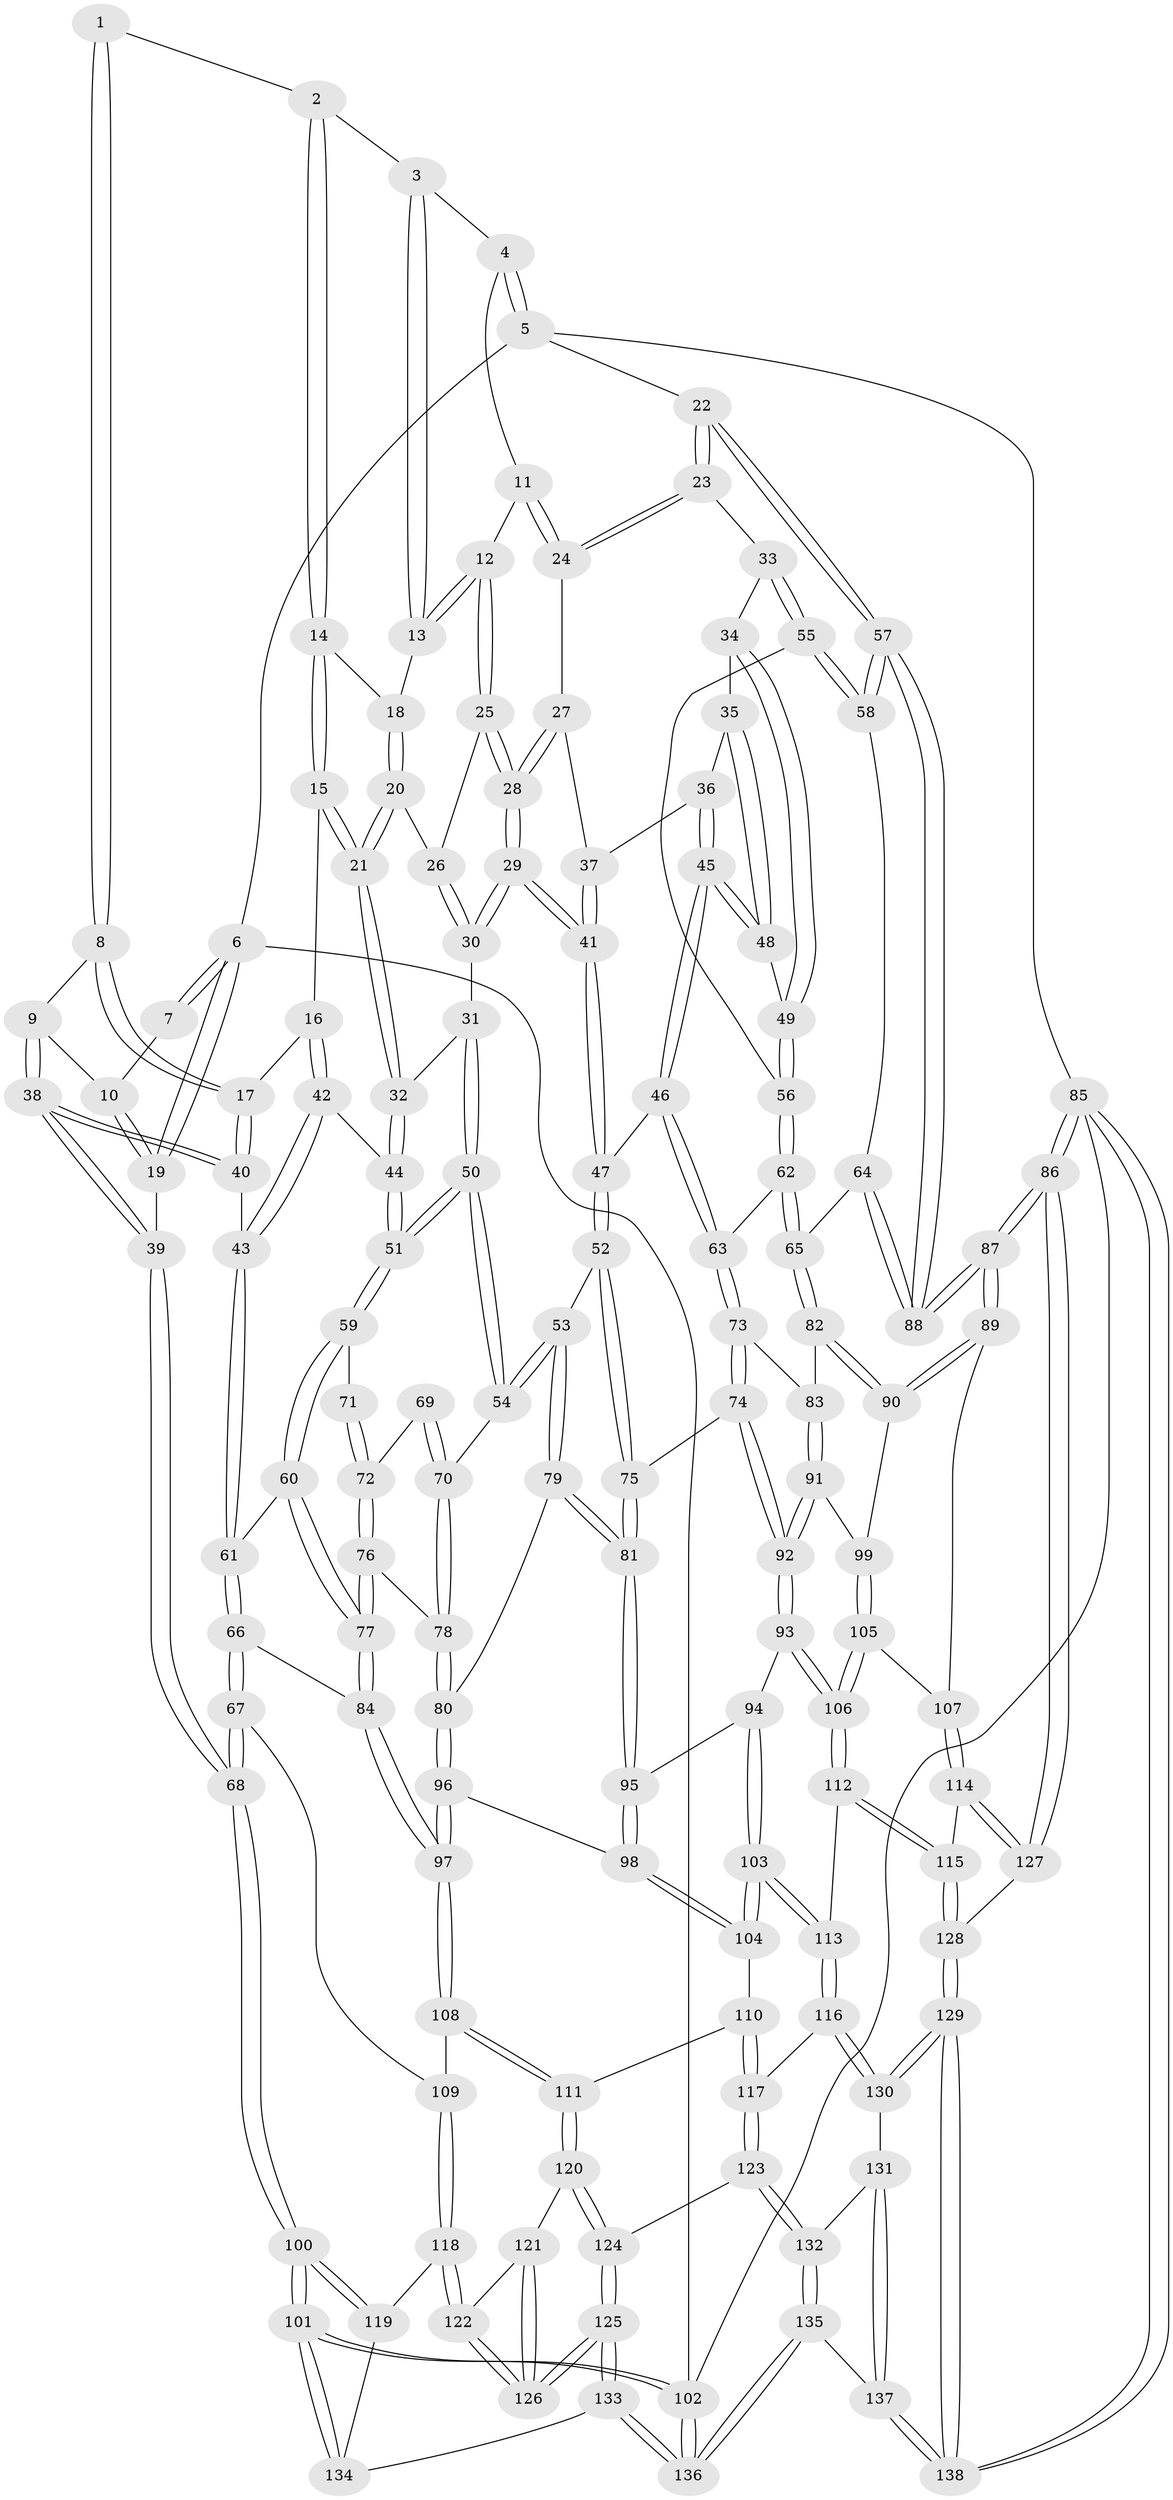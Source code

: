 // coarse degree distribution, {3: 0.15294117647058825, 4: 0.4, 5: 0.32941176470588235, 6: 0.09411764705882353, 2: 0.011764705882352941, 7: 0.011764705882352941}
// Generated by graph-tools (version 1.1) at 2025/52/02/27/25 19:52:41]
// undirected, 138 vertices, 342 edges
graph export_dot {
graph [start="1"]
  node [color=gray90,style=filled];
  1 [pos="+0.21727168250306672+0"];
  2 [pos="+0.34161498571298843+0"];
  3 [pos="+0.5298815940691395+0"];
  4 [pos="+0.8712040712903648+0"];
  5 [pos="+1+0"];
  6 [pos="+0+0"];
  7 [pos="+0.16136563118237882+0"];
  8 [pos="+0.1265506639713572+0.1414448459597527"];
  9 [pos="+0.08070845274452963+0.152079631253289"];
  10 [pos="+0.0458884862860562+0.08279406946980922"];
  11 [pos="+0.7728002479083094+0.06259772538386651"];
  12 [pos="+0.5760800951976686+0.05858506261775229"];
  13 [pos="+0.5754863371216098+0.05693759272587891"];
  14 [pos="+0.3397456566802427+0"];
  15 [pos="+0.316697901746022+0.0815963694369431"];
  16 [pos="+0.20778362977445866+0.1792397820883752"];
  17 [pos="+0.19941658875206233+0.17831602853290435"];
  18 [pos="+0.45397709713057577+0.1113886865424933"];
  19 [pos="+0+0"];
  20 [pos="+0.4566635537589951+0.1784810844206243"];
  21 [pos="+0.4029833102378596+0.21765072075373854"];
  22 [pos="+1+0.030644229873259737"];
  23 [pos="+0.9879892569739138+0.20036110098030288"];
  24 [pos="+0.7656111420060101+0.13891533524588662"];
  25 [pos="+0.5805322761160953+0.08094878321598158"];
  26 [pos="+0.5071818635264952+0.1703032888429322"];
  27 [pos="+0.7580195505970047+0.146085488983308"];
  28 [pos="+0.6657092185849125+0.17634546355587594"];
  29 [pos="+0.6336147680243129+0.26019982448938445"];
  30 [pos="+0.5586190516488806+0.2360543107657076"];
  31 [pos="+0.4630851208884198+0.2840932508705548"];
  32 [pos="+0.4012255848147711+0.22751042191758084"];
  33 [pos="+0.9841687262282394+0.2049045370533107"];
  34 [pos="+0.9378930132875535+0.23455149965345343"];
  35 [pos="+0.8360915263783797+0.2476614652435628"];
  36 [pos="+0.7862363817803677+0.24920766926357465"];
  37 [pos="+0.77737186446791+0.22482786479557137"];
  38 [pos="+0+0.2924891441058886"];
  39 [pos="+0+0.34236587573473404"];
  40 [pos="+0.12922376793952567+0.298488693809291"];
  41 [pos="+0.6443688240044413+0.31969371770664384"];
  42 [pos="+0.2709935758546272+0.27474066083876975"];
  43 [pos="+0.20523416215683893+0.35515197362704665"];
  44 [pos="+0.3339659542303922+0.28047777410242775"];
  45 [pos="+0.7701213387198488+0.3375460329012057"];
  46 [pos="+0.7354967584223459+0.35011777461270377"];
  47 [pos="+0.6455585340031432+0.32830282707285063"];
  48 [pos="+0.7974315465112279+0.341578216765854"];
  49 [pos="+0.8228927822510332+0.3461713377352064"];
  50 [pos="+0.4954917752790016+0.37028647166464124"];
  51 [pos="+0.35688108531721685+0.36997820583719576"];
  52 [pos="+0.6161794215046805+0.36027752872651625"];
  53 [pos="+0.5480794830860031+0.3910316954384463"];
  54 [pos="+0.5156532872984133+0.389448247128377"];
  55 [pos="+0.9395680766522717+0.3721261487765257"];
  56 [pos="+0.8379095038638944+0.3650736653663178"];
  57 [pos="+1+0.36777456372208733"];
  58 [pos="+0.9478855974078642+0.4006912576240337"];
  59 [pos="+0.34754480221778494+0.3928374938311316"];
  60 [pos="+0.3035168034225559+0.45248915168572823"];
  61 [pos="+0.2040427967690246+0.40859228716713675"];
  62 [pos="+0.8566712102870523+0.44196942478219675"];
  63 [pos="+0.7585256487053617+0.4682598863093977"];
  64 [pos="+0.9277171014702021+0.4729467653706128"];
  65 [pos="+0.9064504779275503+0.4800386357207252"];
  66 [pos="+0.11956848971903589+0.469177531572401"];
  67 [pos="+0+0.5295287964954112"];
  68 [pos="+0+0.5201193682508919"];
  69 [pos="+0.4162918976782559+0.4262030117442492"];
  70 [pos="+0.4989391621403114+0.4110748852526603"];
  71 [pos="+0.3954424953363245+0.4203065262110851"];
  72 [pos="+0.40405011072239433+0.4557932765045739"];
  73 [pos="+0.7436609359040315+0.5035221610191376"];
  74 [pos="+0.7098999688257347+0.5141146346474"];
  75 [pos="+0.6800109408050353+0.5061664674437815"];
  76 [pos="+0.3956595526929457+0.5115671264223544"];
  77 [pos="+0.32746968999750664+0.5150377975042588"];
  78 [pos="+0.44490248571963875+0.5166720283124951"];
  79 [pos="+0.5817196039977554+0.5399043123780796"];
  80 [pos="+0.46426975295618234+0.5427229969995851"];
  81 [pos="+0.5900138903778753+0.5467690273930105"];
  82 [pos="+0.8730523532922815+0.5441247505472564"];
  83 [pos="+0.7654300034737848+0.5216648311066753"];
  84 [pos="+0.2947054842015259+0.5873392450344782"];
  85 [pos="+1+1"];
  86 [pos="+1+0.8853939470258925"];
  87 [pos="+1+0.7762639246144559"];
  88 [pos="+1+0.5910591140730395"];
  89 [pos="+1+0.6954183492300764"];
  90 [pos="+0.8810970813299237+0.6073009922235337"];
  91 [pos="+0.7766226702442435+0.5927697313413731"];
  92 [pos="+0.6959412718932404+0.6543712864996453"];
  93 [pos="+0.6914078727779547+0.6644160526447279"];
  94 [pos="+0.6152933254345399+0.6189756471063781"];
  95 [pos="+0.5925112754552112+0.5746154773091892"];
  96 [pos="+0.46267102289238443+0.6005270999501714"];
  97 [pos="+0.2858489166750665+0.6526122531440391"];
  98 [pos="+0.4867549089609868+0.6414990082082811"];
  99 [pos="+0.8436048003310519+0.6261046567396455"];
  100 [pos="+0+0.6640480052772799"];
  101 [pos="+0+1"];
  102 [pos="+0+1"];
  103 [pos="+0.5239234290003766+0.7048161951604847"];
  104 [pos="+0.4915135398689126+0.6814276904941567"];
  105 [pos="+0.8089825125453639+0.6729103682376897"];
  106 [pos="+0.7038580407128339+0.7048650866248685"];
  107 [pos="+0.8506727659057451+0.7293432147803656"];
  108 [pos="+0.27763697706507307+0.6731130808139851"];
  109 [pos="+0.18394776306688204+0.6680184000883083"];
  110 [pos="+0.41684369743407285+0.7106122210267811"];
  111 [pos="+0.28808853410547974+0.691999670483615"];
  112 [pos="+0.7017109703921018+0.7144506254320226"];
  113 [pos="+0.5561102216747175+0.7649770806049493"];
  114 [pos="+0.8205533022798371+0.7911739213941977"];
  115 [pos="+0.7398112515671724+0.7994187685983069"];
  116 [pos="+0.5544817852081865+0.7708006637891629"];
  117 [pos="+0.4479924059889829+0.8113557387887774"];
  118 [pos="+0.1013573269456742+0.8116855461025653"];
  119 [pos="+0.050426608347155816+0.807684542128327"];
  120 [pos="+0.288194169488155+0.6948389248984703"];
  121 [pos="+0.2693643640838907+0.7435230512878677"];
  122 [pos="+0.11747714478665416+0.8268049491746428"];
  123 [pos="+0.40653091875538727+0.8662216017804688"];
  124 [pos="+0.3964897409360562+0.8641536485963822"];
  125 [pos="+0.21543585959139877+0.9491904810545748"];
  126 [pos="+0.214770360296257+0.9465642651714743"];
  127 [pos="+0.9487189201992898+0.8674908826131688"];
  128 [pos="+0.6912827654567154+0.9722512579526862"];
  129 [pos="+0.6891906446178658+0.9751755581167104"];
  130 [pos="+0.5915434822887908+0.9041726289604991"];
  131 [pos="+0.4865475843705861+0.9149110427405527"];
  132 [pos="+0.41988081441931496+0.8825686022674178"];
  133 [pos="+0.20385363091074826+1"];
  134 [pos="+0.03956433859666372+0.89999891966387"];
  135 [pos="+0.34065060964982846+1"];
  136 [pos="+0.1922133301971106+1"];
  137 [pos="+0.42779614707758246+1"];
  138 [pos="+0.7000622953528616+1"];
  1 -- 2;
  1 -- 8;
  1 -- 8;
  2 -- 3;
  2 -- 14;
  2 -- 14;
  3 -- 4;
  3 -- 13;
  3 -- 13;
  4 -- 5;
  4 -- 5;
  4 -- 11;
  5 -- 6;
  5 -- 22;
  5 -- 85;
  6 -- 7;
  6 -- 7;
  6 -- 19;
  6 -- 19;
  6 -- 102;
  7 -- 10;
  8 -- 9;
  8 -- 17;
  8 -- 17;
  9 -- 10;
  9 -- 38;
  9 -- 38;
  10 -- 19;
  10 -- 19;
  11 -- 12;
  11 -- 24;
  11 -- 24;
  12 -- 13;
  12 -- 13;
  12 -- 25;
  12 -- 25;
  13 -- 18;
  14 -- 15;
  14 -- 15;
  14 -- 18;
  15 -- 16;
  15 -- 21;
  15 -- 21;
  16 -- 17;
  16 -- 42;
  16 -- 42;
  17 -- 40;
  17 -- 40;
  18 -- 20;
  18 -- 20;
  19 -- 39;
  20 -- 21;
  20 -- 21;
  20 -- 26;
  21 -- 32;
  21 -- 32;
  22 -- 23;
  22 -- 23;
  22 -- 57;
  22 -- 57;
  23 -- 24;
  23 -- 24;
  23 -- 33;
  24 -- 27;
  25 -- 26;
  25 -- 28;
  25 -- 28;
  26 -- 30;
  26 -- 30;
  27 -- 28;
  27 -- 28;
  27 -- 37;
  28 -- 29;
  28 -- 29;
  29 -- 30;
  29 -- 30;
  29 -- 41;
  29 -- 41;
  30 -- 31;
  31 -- 32;
  31 -- 50;
  31 -- 50;
  32 -- 44;
  32 -- 44;
  33 -- 34;
  33 -- 55;
  33 -- 55;
  34 -- 35;
  34 -- 49;
  34 -- 49;
  35 -- 36;
  35 -- 48;
  35 -- 48;
  36 -- 37;
  36 -- 45;
  36 -- 45;
  37 -- 41;
  37 -- 41;
  38 -- 39;
  38 -- 39;
  38 -- 40;
  38 -- 40;
  39 -- 68;
  39 -- 68;
  40 -- 43;
  41 -- 47;
  41 -- 47;
  42 -- 43;
  42 -- 43;
  42 -- 44;
  43 -- 61;
  43 -- 61;
  44 -- 51;
  44 -- 51;
  45 -- 46;
  45 -- 46;
  45 -- 48;
  45 -- 48;
  46 -- 47;
  46 -- 63;
  46 -- 63;
  47 -- 52;
  47 -- 52;
  48 -- 49;
  49 -- 56;
  49 -- 56;
  50 -- 51;
  50 -- 51;
  50 -- 54;
  50 -- 54;
  51 -- 59;
  51 -- 59;
  52 -- 53;
  52 -- 75;
  52 -- 75;
  53 -- 54;
  53 -- 54;
  53 -- 79;
  53 -- 79;
  54 -- 70;
  55 -- 56;
  55 -- 58;
  55 -- 58;
  56 -- 62;
  56 -- 62;
  57 -- 58;
  57 -- 58;
  57 -- 88;
  57 -- 88;
  58 -- 64;
  59 -- 60;
  59 -- 60;
  59 -- 71;
  60 -- 61;
  60 -- 77;
  60 -- 77;
  61 -- 66;
  61 -- 66;
  62 -- 63;
  62 -- 65;
  62 -- 65;
  63 -- 73;
  63 -- 73;
  64 -- 65;
  64 -- 88;
  64 -- 88;
  65 -- 82;
  65 -- 82;
  66 -- 67;
  66 -- 67;
  66 -- 84;
  67 -- 68;
  67 -- 68;
  67 -- 109;
  68 -- 100;
  68 -- 100;
  69 -- 70;
  69 -- 70;
  69 -- 72;
  70 -- 78;
  70 -- 78;
  71 -- 72;
  71 -- 72;
  72 -- 76;
  72 -- 76;
  73 -- 74;
  73 -- 74;
  73 -- 83;
  74 -- 75;
  74 -- 92;
  74 -- 92;
  75 -- 81;
  75 -- 81;
  76 -- 77;
  76 -- 77;
  76 -- 78;
  77 -- 84;
  77 -- 84;
  78 -- 80;
  78 -- 80;
  79 -- 80;
  79 -- 81;
  79 -- 81;
  80 -- 96;
  80 -- 96;
  81 -- 95;
  81 -- 95;
  82 -- 83;
  82 -- 90;
  82 -- 90;
  83 -- 91;
  83 -- 91;
  84 -- 97;
  84 -- 97;
  85 -- 86;
  85 -- 86;
  85 -- 138;
  85 -- 138;
  85 -- 102;
  86 -- 87;
  86 -- 87;
  86 -- 127;
  86 -- 127;
  87 -- 88;
  87 -- 88;
  87 -- 89;
  87 -- 89;
  89 -- 90;
  89 -- 90;
  89 -- 107;
  90 -- 99;
  91 -- 92;
  91 -- 92;
  91 -- 99;
  92 -- 93;
  92 -- 93;
  93 -- 94;
  93 -- 106;
  93 -- 106;
  94 -- 95;
  94 -- 103;
  94 -- 103;
  95 -- 98;
  95 -- 98;
  96 -- 97;
  96 -- 97;
  96 -- 98;
  97 -- 108;
  97 -- 108;
  98 -- 104;
  98 -- 104;
  99 -- 105;
  99 -- 105;
  100 -- 101;
  100 -- 101;
  100 -- 119;
  100 -- 119;
  101 -- 102;
  101 -- 102;
  101 -- 134;
  101 -- 134;
  102 -- 136;
  102 -- 136;
  103 -- 104;
  103 -- 104;
  103 -- 113;
  103 -- 113;
  104 -- 110;
  105 -- 106;
  105 -- 106;
  105 -- 107;
  106 -- 112;
  106 -- 112;
  107 -- 114;
  107 -- 114;
  108 -- 109;
  108 -- 111;
  108 -- 111;
  109 -- 118;
  109 -- 118;
  110 -- 111;
  110 -- 117;
  110 -- 117;
  111 -- 120;
  111 -- 120;
  112 -- 113;
  112 -- 115;
  112 -- 115;
  113 -- 116;
  113 -- 116;
  114 -- 115;
  114 -- 127;
  114 -- 127;
  115 -- 128;
  115 -- 128;
  116 -- 117;
  116 -- 130;
  116 -- 130;
  117 -- 123;
  117 -- 123;
  118 -- 119;
  118 -- 122;
  118 -- 122;
  119 -- 134;
  120 -- 121;
  120 -- 124;
  120 -- 124;
  121 -- 122;
  121 -- 126;
  121 -- 126;
  122 -- 126;
  122 -- 126;
  123 -- 124;
  123 -- 132;
  123 -- 132;
  124 -- 125;
  124 -- 125;
  125 -- 126;
  125 -- 126;
  125 -- 133;
  125 -- 133;
  127 -- 128;
  128 -- 129;
  128 -- 129;
  129 -- 130;
  129 -- 130;
  129 -- 138;
  129 -- 138;
  130 -- 131;
  131 -- 132;
  131 -- 137;
  131 -- 137;
  132 -- 135;
  132 -- 135;
  133 -- 134;
  133 -- 136;
  133 -- 136;
  135 -- 136;
  135 -- 136;
  135 -- 137;
  137 -- 138;
  137 -- 138;
}
